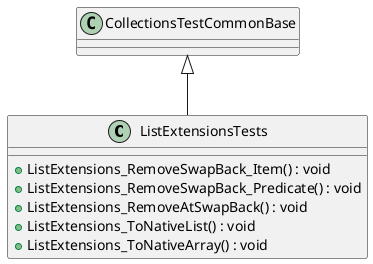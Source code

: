 @startuml
class ListExtensionsTests {
    + ListExtensions_RemoveSwapBack_Item() : void
    + ListExtensions_RemoveSwapBack_Predicate() : void
    + ListExtensions_RemoveAtSwapBack() : void
    + ListExtensions_ToNativeList() : void
    + ListExtensions_ToNativeArray() : void
}
CollectionsTestCommonBase <|-- ListExtensionsTests
@enduml
